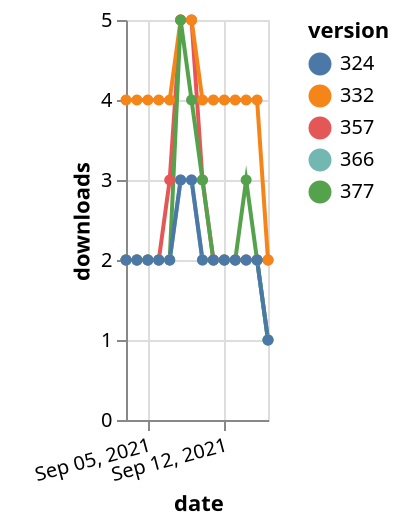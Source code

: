 {"$schema": "https://vega.github.io/schema/vega-lite/v5.json", "description": "A simple bar chart with embedded data.", "data": {"values": [{"date": "2021-09-03", "total": 2309, "delta": 2, "version": "366"}, {"date": "2021-09-04", "total": 2311, "delta": 2, "version": "366"}, {"date": "2021-09-05", "total": 2313, "delta": 2, "version": "366"}, {"date": "2021-09-06", "total": 2315, "delta": 2, "version": "366"}, {"date": "2021-09-07", "total": 2317, "delta": 2, "version": "366"}, {"date": "2021-09-08", "total": 2320, "delta": 3, "version": "366"}, {"date": "2021-09-09", "total": 2323, "delta": 3, "version": "366"}, {"date": "2021-09-10", "total": 2325, "delta": 2, "version": "366"}, {"date": "2021-09-11", "total": 2327, "delta": 2, "version": "366"}, {"date": "2021-09-12", "total": 2329, "delta": 2, "version": "366"}, {"date": "2021-09-13", "total": 2331, "delta": 2, "version": "366"}, {"date": "2021-09-14", "total": 2333, "delta": 2, "version": "366"}, {"date": "2021-09-15", "total": 2335, "delta": 2, "version": "366"}, {"date": "2021-09-16", "total": 2336, "delta": 1, "version": "366"}, {"date": "2021-09-03", "total": 2890, "delta": 2, "version": "357"}, {"date": "2021-09-04", "total": 2892, "delta": 2, "version": "357"}, {"date": "2021-09-05", "total": 2894, "delta": 2, "version": "357"}, {"date": "2021-09-06", "total": 2896, "delta": 2, "version": "357"}, {"date": "2021-09-07", "total": 2899, "delta": 3, "version": "357"}, {"date": "2021-09-08", "total": 2904, "delta": 5, "version": "357"}, {"date": "2021-09-09", "total": 2909, "delta": 5, "version": "357"}, {"date": "2021-09-10", "total": 2912, "delta": 3, "version": "357"}, {"date": "2021-09-11", "total": 2914, "delta": 2, "version": "357"}, {"date": "2021-09-12", "total": 2916, "delta": 2, "version": "357"}, {"date": "2021-09-13", "total": 2918, "delta": 2, "version": "357"}, {"date": "2021-09-14", "total": 2920, "delta": 2, "version": "357"}, {"date": "2021-09-15", "total": 2922, "delta": 2, "version": "357"}, {"date": "2021-09-16", "total": 2924, "delta": 2, "version": "357"}, {"date": "2021-09-03", "total": 4943, "delta": 4, "version": "332"}, {"date": "2021-09-04", "total": 4947, "delta": 4, "version": "332"}, {"date": "2021-09-05", "total": 4951, "delta": 4, "version": "332"}, {"date": "2021-09-06", "total": 4955, "delta": 4, "version": "332"}, {"date": "2021-09-07", "total": 4959, "delta": 4, "version": "332"}, {"date": "2021-09-08", "total": 4964, "delta": 5, "version": "332"}, {"date": "2021-09-09", "total": 4969, "delta": 5, "version": "332"}, {"date": "2021-09-10", "total": 4973, "delta": 4, "version": "332"}, {"date": "2021-09-11", "total": 4977, "delta": 4, "version": "332"}, {"date": "2021-09-12", "total": 4981, "delta": 4, "version": "332"}, {"date": "2021-09-13", "total": 4985, "delta": 4, "version": "332"}, {"date": "2021-09-14", "total": 4989, "delta": 4, "version": "332"}, {"date": "2021-09-15", "total": 4993, "delta": 4, "version": "332"}, {"date": "2021-09-16", "total": 4995, "delta": 2, "version": "332"}, {"date": "2021-09-03", "total": 2125, "delta": 2, "version": "377"}, {"date": "2021-09-04", "total": 2127, "delta": 2, "version": "377"}, {"date": "2021-09-05", "total": 2129, "delta": 2, "version": "377"}, {"date": "2021-09-06", "total": 2131, "delta": 2, "version": "377"}, {"date": "2021-09-07", "total": 2133, "delta": 2, "version": "377"}, {"date": "2021-09-08", "total": 2138, "delta": 5, "version": "377"}, {"date": "2021-09-09", "total": 2142, "delta": 4, "version": "377"}, {"date": "2021-09-10", "total": 2145, "delta": 3, "version": "377"}, {"date": "2021-09-11", "total": 2147, "delta": 2, "version": "377"}, {"date": "2021-09-12", "total": 2149, "delta": 2, "version": "377"}, {"date": "2021-09-13", "total": 2151, "delta": 2, "version": "377"}, {"date": "2021-09-14", "total": 2154, "delta": 3, "version": "377"}, {"date": "2021-09-15", "total": 2156, "delta": 2, "version": "377"}, {"date": "2021-09-16", "total": 2157, "delta": 1, "version": "377"}, {"date": "2021-09-03", "total": 2639, "delta": 2, "version": "324"}, {"date": "2021-09-04", "total": 2641, "delta": 2, "version": "324"}, {"date": "2021-09-05", "total": 2643, "delta": 2, "version": "324"}, {"date": "2021-09-06", "total": 2645, "delta": 2, "version": "324"}, {"date": "2021-09-07", "total": 2647, "delta": 2, "version": "324"}, {"date": "2021-09-08", "total": 2650, "delta": 3, "version": "324"}, {"date": "2021-09-09", "total": 2653, "delta": 3, "version": "324"}, {"date": "2021-09-10", "total": 2655, "delta": 2, "version": "324"}, {"date": "2021-09-11", "total": 2657, "delta": 2, "version": "324"}, {"date": "2021-09-12", "total": 2659, "delta": 2, "version": "324"}, {"date": "2021-09-13", "total": 2661, "delta": 2, "version": "324"}, {"date": "2021-09-14", "total": 2663, "delta": 2, "version": "324"}, {"date": "2021-09-15", "total": 2665, "delta": 2, "version": "324"}, {"date": "2021-09-16", "total": 2666, "delta": 1, "version": "324"}]}, "width": "container", "mark": {"type": "line", "point": {"filled": true}}, "encoding": {"x": {"field": "date", "type": "temporal", "timeUnit": "yearmonthdate", "title": "date", "axis": {"labelAngle": -15}}, "y": {"field": "delta", "type": "quantitative", "title": "downloads"}, "color": {"field": "version", "type": "nominal"}, "tooltip": {"field": "delta"}}}